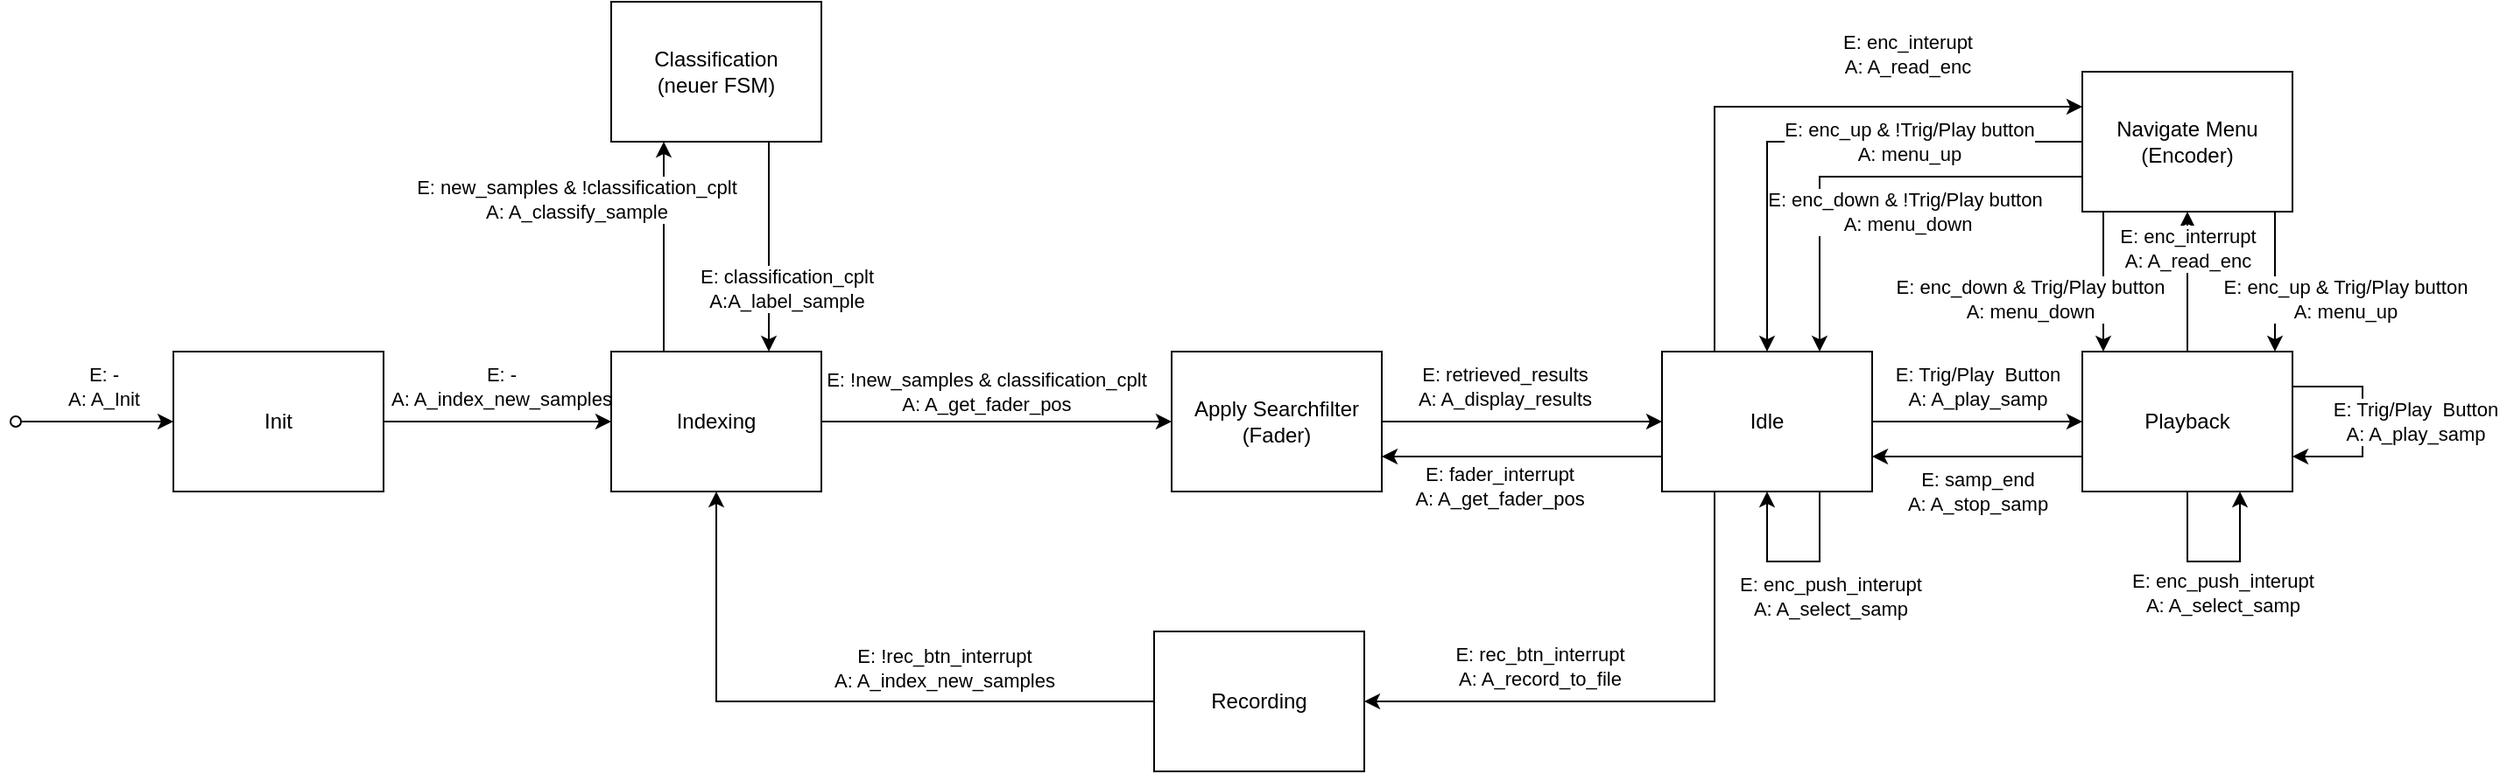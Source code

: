 <mxfile version="24.5.3" type="device">
  <diagram name="Seite-1" id="vu9md_A1feTXMSLbEJ-W">
    <mxGraphModel dx="1674" dy="838" grid="1" gridSize="10" guides="1" tooltips="1" connect="1" arrows="1" fold="1" page="1" pageScale="1" pageWidth="827" pageHeight="1169" math="0" shadow="0">
      <root>
        <mxCell id="0" />
        <mxCell id="1" parent="0" />
        <mxCell id="Pvn37KSaHFRc7BkgOkxv-28" style="edgeStyle=orthogonalEdgeStyle;rounded=0;orthogonalLoop=1;jettySize=auto;html=1;entryX=0;entryY=0.5;entryDx=0;entryDy=0;" parent="1" source="Pvn37KSaHFRc7BkgOkxv-1" target="Pvn37KSaHFRc7BkgOkxv-3" edge="1">
          <mxGeometry relative="1" as="geometry" />
        </mxCell>
        <mxCell id="Pvn37KSaHFRc7BkgOkxv-42" value="E: -&lt;br&gt;A: A_index_new_samples" style="edgeLabel;html=1;align=center;verticalAlign=middle;resizable=0;points=[];" parent="Pvn37KSaHFRc7BkgOkxv-28" vertex="1" connectable="0">
          <mxGeometry x="0.078" y="-1" relative="1" as="geometry">
            <mxPoint x="-3" y="-21" as="offset" />
          </mxGeometry>
        </mxCell>
        <mxCell id="Pvn37KSaHFRc7BkgOkxv-1" value="Init" style="rounded=0;whiteSpace=wrap;html=1;" parent="1" vertex="1">
          <mxGeometry x="630" y="440" width="120" height="80" as="geometry" />
        </mxCell>
        <mxCell id="Pvn37KSaHFRc7BkgOkxv-11" style="edgeStyle=orthogonalEdgeStyle;rounded=0;orthogonalLoop=1;jettySize=auto;html=1;exitX=0.25;exitY=1;exitDx=0;exitDy=0;entryX=1;entryY=0.5;entryDx=0;entryDy=0;exitPerimeter=0;" parent="1" source="Pvn37KSaHFRc7BkgOkxv-2" target="Pvn37KSaHFRc7BkgOkxv-4" edge="1">
          <mxGeometry relative="1" as="geometry">
            <Array as="points">
              <mxPoint x="1510" y="640" />
            </Array>
          </mxGeometry>
        </mxCell>
        <mxCell id="Pvn37KSaHFRc7BkgOkxv-51" value="E: rec_btn_interrupt&lt;br&gt;A: A_record_to_file" style="edgeLabel;html=1;align=center;verticalAlign=middle;resizable=0;points=[];" parent="Pvn37KSaHFRc7BkgOkxv-11" vertex="1" connectable="0">
          <mxGeometry x="0.247" y="-2" relative="1" as="geometry">
            <mxPoint x="-21" y="-18" as="offset" />
          </mxGeometry>
        </mxCell>
        <mxCell id="Pvn37KSaHFRc7BkgOkxv-14" style="edgeStyle=orthogonalEdgeStyle;rounded=0;orthogonalLoop=1;jettySize=auto;html=1;entryX=0;entryY=0.5;entryDx=0;entryDy=0;" parent="1" source="Pvn37KSaHFRc7BkgOkxv-2" target="Pvn37KSaHFRc7BkgOkxv-7" edge="1">
          <mxGeometry relative="1" as="geometry" />
        </mxCell>
        <mxCell id="Pvn37KSaHFRc7BkgOkxv-32" value="E: Trig/Play&amp;nbsp; Button&lt;br&gt;A: A_play_samp" style="edgeLabel;html=1;align=center;verticalAlign=middle;resizable=0;points=[];" parent="Pvn37KSaHFRc7BkgOkxv-14" vertex="1" connectable="0">
          <mxGeometry x="-0.073" y="-1" relative="1" as="geometry">
            <mxPoint x="4" y="-21" as="offset" />
          </mxGeometry>
        </mxCell>
        <mxCell id="Pvn37KSaHFRc7BkgOkxv-19" style="edgeStyle=orthogonalEdgeStyle;rounded=0;orthogonalLoop=1;jettySize=auto;html=1;exitX=0.25;exitY=0;exitDx=0;exitDy=0;entryX=0;entryY=0.25;entryDx=0;entryDy=0;" parent="1" source="Pvn37KSaHFRc7BkgOkxv-2" target="Pvn37KSaHFRc7BkgOkxv-13" edge="1">
          <mxGeometry relative="1" as="geometry">
            <Array as="points">
              <mxPoint x="1510" y="300" />
            </Array>
          </mxGeometry>
        </mxCell>
        <mxCell id="Pvn37KSaHFRc7BkgOkxv-36" value="E: enc_interupt&lt;br&gt;A: A_read_enc" style="edgeLabel;html=1;align=center;verticalAlign=middle;resizable=0;points=[];" parent="Pvn37KSaHFRc7BkgOkxv-19" vertex="1" connectable="0">
          <mxGeometry x="0.483" y="2" relative="1" as="geometry">
            <mxPoint x="-10" y="-28" as="offset" />
          </mxGeometry>
        </mxCell>
        <mxCell id="Pvn37KSaHFRc7BkgOkxv-31" style="edgeStyle=orthogonalEdgeStyle;rounded=0;orthogonalLoop=1;jettySize=auto;html=1;exitX=0;exitY=0.75;exitDx=0;exitDy=0;entryX=1;entryY=0.75;entryDx=0;entryDy=0;" parent="1" source="Pvn37KSaHFRc7BkgOkxv-2" target="Pvn37KSaHFRc7BkgOkxv-25" edge="1">
          <mxGeometry relative="1" as="geometry">
            <Array as="points">
              <mxPoint x="1400" y="500" />
              <mxPoint x="1400" y="500" />
            </Array>
          </mxGeometry>
        </mxCell>
        <mxCell id="Pvn37KSaHFRc7BkgOkxv-50" value="E: fader_interrupt&lt;br&gt;A: A_get_fader_pos" style="edgeLabel;html=1;align=center;verticalAlign=middle;resizable=0;points=[];" parent="Pvn37KSaHFRc7BkgOkxv-31" vertex="1" connectable="0">
          <mxGeometry x="0.402" y="-3" relative="1" as="geometry">
            <mxPoint x="19" y="20" as="offset" />
          </mxGeometry>
        </mxCell>
        <mxCell id="Pvn37KSaHFRc7BkgOkxv-60" style="edgeStyle=orthogonalEdgeStyle;rounded=0;orthogonalLoop=1;jettySize=auto;html=1;exitX=0.75;exitY=1;exitDx=0;exitDy=0;entryX=0.5;entryY=1;entryDx=0;entryDy=0;exitPerimeter=0;entryPerimeter=0;" parent="1" source="Pvn37KSaHFRc7BkgOkxv-2" target="Pvn37KSaHFRc7BkgOkxv-2" edge="1">
          <mxGeometry relative="1" as="geometry">
            <Array as="points">
              <mxPoint x="1570" y="560" />
              <mxPoint x="1540" y="560" />
            </Array>
          </mxGeometry>
        </mxCell>
        <mxCell id="Pvn37KSaHFRc7BkgOkxv-76" value="E: enc_push_interupt&lt;br&gt;A: A_select_samp" style="edgeLabel;html=1;align=center;verticalAlign=middle;resizable=0;points=[];" parent="Pvn37KSaHFRc7BkgOkxv-60" vertex="1" connectable="0">
          <mxGeometry x="-0.429" y="-2" relative="1" as="geometry">
            <mxPoint x="8" y="28" as="offset" />
          </mxGeometry>
        </mxCell>
        <mxCell id="Pvn37KSaHFRc7BkgOkxv-2" value="Idle" style="rounded=0;whiteSpace=wrap;html=1;points=[[0,0,0,0,0],[0,0.25,0,0,0],[0,0.5,0,0,0],[0,0.75,0,0,0],[0,1,0,0,0],[0.13,0,0,0,0],[0.25,1,0,0,0],[0.5,0,0,0,0],[0.5,1,0,0,0],[0.75,0,0,0,0],[0.75,1,0,0,0],[1,0,0,0,0],[1,0.25,0,0,0],[1,0.5,0,0,0],[1,0.75,0,0,0],[1,1,0,0,0]];" parent="1" vertex="1">
          <mxGeometry x="1480" y="440" width="120" height="80" as="geometry" />
        </mxCell>
        <mxCell id="Pvn37KSaHFRc7BkgOkxv-6" style="edgeStyle=orthogonalEdgeStyle;rounded=0;orthogonalLoop=1;jettySize=auto;html=1;entryX=0;entryY=0.5;entryDx=0;entryDy=0;" parent="1" source="Pvn37KSaHFRc7BkgOkxv-25" target="Pvn37KSaHFRc7BkgOkxv-2" edge="1">
          <mxGeometry relative="1" as="geometry" />
        </mxCell>
        <mxCell id="Pvn37KSaHFRc7BkgOkxv-48" value="E: retrieved_results&lt;br&gt;A: A_display_results" style="edgeLabel;html=1;align=center;verticalAlign=middle;resizable=0;points=[];" parent="Pvn37KSaHFRc7BkgOkxv-6" vertex="1" connectable="0">
          <mxGeometry x="-0.177" y="-2" relative="1" as="geometry">
            <mxPoint x="4" y="-22" as="offset" />
          </mxGeometry>
        </mxCell>
        <mxCell id="Pvn37KSaHFRc7BkgOkxv-9" style="edgeStyle=orthogonalEdgeStyle;rounded=0;orthogonalLoop=1;jettySize=auto;html=1;entryX=0.25;entryY=1;entryDx=0;entryDy=0;exitX=0.25;exitY=0;exitDx=0;exitDy=0;" parent="1" source="Pvn37KSaHFRc7BkgOkxv-3" target="Pvn37KSaHFRc7BkgOkxv-8" edge="1">
          <mxGeometry relative="1" as="geometry">
            <Array as="points">
              <mxPoint x="910" y="380" />
              <mxPoint x="910" y="380" />
            </Array>
          </mxGeometry>
        </mxCell>
        <mxCell id="Pvn37KSaHFRc7BkgOkxv-43" value="E: new_samples &amp;amp; !classification_cplt&lt;br&gt;A: A_classify_sample" style="edgeLabel;html=1;align=center;verticalAlign=middle;resizable=0;points=[];" parent="Pvn37KSaHFRc7BkgOkxv-9" vertex="1" connectable="0">
          <mxGeometry x="0.124" y="2" relative="1" as="geometry">
            <mxPoint x="-48" y="-20" as="offset" />
          </mxGeometry>
        </mxCell>
        <mxCell id="Pvn37KSaHFRc7BkgOkxv-3" value="Indexing" style="rounded=0;whiteSpace=wrap;html=1;" parent="1" vertex="1">
          <mxGeometry x="880" y="440" width="120" height="80" as="geometry" />
        </mxCell>
        <mxCell id="Pvn37KSaHFRc7BkgOkxv-12" style="edgeStyle=orthogonalEdgeStyle;rounded=0;orthogonalLoop=1;jettySize=auto;html=1;entryX=0.5;entryY=1;entryDx=0;entryDy=0;" parent="1" source="Pvn37KSaHFRc7BkgOkxv-4" target="Pvn37KSaHFRc7BkgOkxv-3" edge="1">
          <mxGeometry relative="1" as="geometry">
            <Array as="points">
              <mxPoint x="940" y="640" />
            </Array>
          </mxGeometry>
        </mxCell>
        <mxCell id="Pvn37KSaHFRc7BkgOkxv-4" value="Recording" style="rounded=0;whiteSpace=wrap;html=1;" parent="1" vertex="1">
          <mxGeometry x="1190" y="600" width="120" height="80" as="geometry" />
        </mxCell>
        <mxCell id="Pvn37KSaHFRc7BkgOkxv-21" style="edgeStyle=orthogonalEdgeStyle;rounded=0;orthogonalLoop=1;jettySize=auto;html=1;entryX=0.5;entryY=1;entryDx=0;entryDy=0;" parent="1" source="Pvn37KSaHFRc7BkgOkxv-7" target="Pvn37KSaHFRc7BkgOkxv-13" edge="1">
          <mxGeometry relative="1" as="geometry" />
        </mxCell>
        <mxCell id="Pvn37KSaHFRc7BkgOkxv-37" value="E: enc_interrupt&lt;br&gt;A: A_read_enc" style="edgeLabel;html=1;align=center;verticalAlign=middle;resizable=0;points=[];" parent="Pvn37KSaHFRc7BkgOkxv-21" vertex="1" connectable="0">
          <mxGeometry x="0.108" relative="1" as="geometry">
            <mxPoint y="-15" as="offset" />
          </mxGeometry>
        </mxCell>
        <mxCell id="Pvn37KSaHFRc7BkgOkxv-24" style="edgeStyle=orthogonalEdgeStyle;rounded=0;orthogonalLoop=1;jettySize=auto;html=1;exitX=0;exitY=0.75;exitDx=0;exitDy=0;entryX=1;entryY=0.75;entryDx=0;entryDy=0;" parent="1" source="Pvn37KSaHFRc7BkgOkxv-7" target="Pvn37KSaHFRc7BkgOkxv-2" edge="1">
          <mxGeometry relative="1" as="geometry" />
        </mxCell>
        <mxCell id="Pvn37KSaHFRc7BkgOkxv-33" value="E: samp_end&lt;br&gt;A: A_stop_samp" style="edgeLabel;html=1;align=center;verticalAlign=middle;resizable=0;points=[];" parent="Pvn37KSaHFRc7BkgOkxv-24" vertex="1" connectable="0">
          <mxGeometry x="-0.03" y="-2" relative="1" as="geometry">
            <mxPoint x="-2" y="22" as="offset" />
          </mxGeometry>
        </mxCell>
        <mxCell id="Pvn37KSaHFRc7BkgOkxv-62" style="edgeStyle=orthogonalEdgeStyle;rounded=0;orthogonalLoop=1;jettySize=auto;html=1;entryX=0.75;entryY=1;entryDx=0;entryDy=0;entryPerimeter=0;" parent="1" source="Pvn37KSaHFRc7BkgOkxv-7" target="Pvn37KSaHFRc7BkgOkxv-7" edge="1">
          <mxGeometry relative="1" as="geometry">
            <Array as="points">
              <mxPoint x="1780" y="560" />
              <mxPoint x="1810" y="560" />
            </Array>
          </mxGeometry>
        </mxCell>
        <mxCell id="Pvn37KSaHFRc7BkgOkxv-75" value="E: enc_push_interupt&lt;br&gt;A: A_select_samp" style="edgeLabel;html=1;align=center;verticalAlign=middle;resizable=0;points=[];" parent="Pvn37KSaHFRc7BkgOkxv-62" vertex="1" connectable="0">
          <mxGeometry x="-0.353" relative="1" as="geometry">
            <mxPoint x="20" y="22" as="offset" />
          </mxGeometry>
        </mxCell>
        <mxCell id="Pvn37KSaHFRc7BkgOkxv-7" value="Playback" style="rounded=0;whiteSpace=wrap;html=1;points=[[0,0,0,0,0],[0,0.25,0,0,0],[0,0.5,0,0,0],[0,0.75,0,0,0],[0,1,0,0,0],[0.1,0,0,0,0],[0.25,1,0,0,0],[0.5,0,0,0,0],[0.5,1,0,0,0],[0.75,1,0,0,0],[0.9,0,0,0,0],[1,0,0,0,0],[1,0.25,0,0,0],[1,0.5,0,0,0],[1,0.75,0,0,0],[1,1,0,0,0]];" parent="1" vertex="1">
          <mxGeometry x="1720" y="440" width="120" height="80" as="geometry" />
        </mxCell>
        <mxCell id="Pvn37KSaHFRc7BkgOkxv-44" style="edgeStyle=orthogonalEdgeStyle;rounded=0;orthogonalLoop=1;jettySize=auto;html=1;exitX=0.75;exitY=1;exitDx=0;exitDy=0;entryX=0.75;entryY=0;entryDx=0;entryDy=0;" parent="1" source="Pvn37KSaHFRc7BkgOkxv-8" target="Pvn37KSaHFRc7BkgOkxv-3" edge="1">
          <mxGeometry relative="1" as="geometry">
            <mxPoint x="990" y="440" as="targetPoint" />
            <Array as="points" />
          </mxGeometry>
        </mxCell>
        <mxCell id="Pvn37KSaHFRc7BkgOkxv-45" value="E: classification_cplt&lt;br&gt;A:A_label_sample" style="edgeLabel;html=1;align=center;verticalAlign=middle;resizable=0;points=[];" parent="Pvn37KSaHFRc7BkgOkxv-44" vertex="1" connectable="0">
          <mxGeometry x="-0.197" y="-1" relative="1" as="geometry">
            <mxPoint x="11" y="36" as="offset" />
          </mxGeometry>
        </mxCell>
        <mxCell id="Pvn37KSaHFRc7BkgOkxv-8" value="Classification&lt;br&gt;(neuer FSM)" style="rounded=0;whiteSpace=wrap;html=1;" parent="1" vertex="1">
          <mxGeometry x="880" y="240" width="120" height="80" as="geometry" />
        </mxCell>
        <mxCell id="Pvn37KSaHFRc7BkgOkxv-22" style="edgeStyle=orthogonalEdgeStyle;rounded=0;orthogonalLoop=1;jettySize=auto;html=1;exitX=0.75;exitY=1;exitDx=0;exitDy=0;" parent="1" source="Pvn37KSaHFRc7BkgOkxv-13" edge="1">
          <mxGeometry relative="1" as="geometry">
            <mxPoint x="1830" y="440" as="targetPoint" />
            <Array as="points">
              <mxPoint x="1830" y="360" />
            </Array>
          </mxGeometry>
        </mxCell>
        <mxCell id="Pvn37KSaHFRc7BkgOkxv-80" value="E: enc_up &amp;amp; Trig/Play button&lt;br&gt;A: menu_up" style="edgeLabel;html=1;align=center;verticalAlign=middle;resizable=0;points=[];" parent="Pvn37KSaHFRc7BkgOkxv-22" vertex="1" connectable="0">
          <mxGeometry x="0.181" y="1" relative="1" as="geometry">
            <mxPoint x="39" y="11" as="offset" />
          </mxGeometry>
        </mxCell>
        <mxCell id="Pvn37KSaHFRc7BkgOkxv-23" style="edgeStyle=orthogonalEdgeStyle;rounded=0;orthogonalLoop=1;jettySize=auto;html=1;entryX=0.5;entryY=0;entryDx=0;entryDy=0;exitX=0;exitY=0.5;exitDx=0;exitDy=0;entryPerimeter=0;" parent="1" target="Pvn37KSaHFRc7BkgOkxv-2" edge="1">
          <mxGeometry relative="1" as="geometry">
            <mxPoint x="1720" y="310" as="sourcePoint" />
            <mxPoint x="1540" y="430" as="targetPoint" />
            <Array as="points">
              <mxPoint x="1720" y="320" />
              <mxPoint x="1540" y="320" />
            </Array>
          </mxGeometry>
        </mxCell>
        <mxCell id="Pvn37KSaHFRc7BkgOkxv-55" value="E: enc_up &amp;amp; !Trig/Play button&lt;br&gt;A: menu_up" style="edgeLabel;html=1;align=center;verticalAlign=middle;resizable=0;points=[];" parent="Pvn37KSaHFRc7BkgOkxv-23" vertex="1" connectable="0">
          <mxGeometry x="-0.258" y="-1" relative="1" as="geometry">
            <mxPoint x="6" y="1" as="offset" />
          </mxGeometry>
        </mxCell>
        <mxCell id="Pvn37KSaHFRc7BkgOkxv-13" value="Navigate Menu&lt;br&gt;(Encoder)" style="rounded=0;whiteSpace=wrap;html=1;" parent="1" vertex="1">
          <mxGeometry x="1720" y="280" width="120" height="80" as="geometry" />
        </mxCell>
        <mxCell id="Pvn37KSaHFRc7BkgOkxv-29" value="" style="edgeStyle=orthogonalEdgeStyle;rounded=0;orthogonalLoop=1;jettySize=auto;html=1;entryX=0;entryY=0.5;entryDx=0;entryDy=0;" parent="1" source="Pvn37KSaHFRc7BkgOkxv-3" target="Pvn37KSaHFRc7BkgOkxv-25" edge="1">
          <mxGeometry relative="1" as="geometry">
            <mxPoint x="1280" y="480" as="sourcePoint" />
            <mxPoint x="1480" y="480" as="targetPoint" />
          </mxGeometry>
        </mxCell>
        <mxCell id="Pvn37KSaHFRc7BkgOkxv-47" value="E: !new_samples &amp;amp; classification_cplt&lt;br&gt;A: A_get_fader_pos" style="edgeLabel;html=1;align=center;verticalAlign=middle;resizable=0;points=[];" parent="Pvn37KSaHFRc7BkgOkxv-29" vertex="1" connectable="0">
          <mxGeometry x="-0.14" relative="1" as="geometry">
            <mxPoint x="8" y="-17" as="offset" />
          </mxGeometry>
        </mxCell>
        <mxCell id="Pvn37KSaHFRc7BkgOkxv-25" value="Apply Searchfilter&lt;br&gt;(Fader)" style="rounded=0;whiteSpace=wrap;html=1;" parent="1" vertex="1">
          <mxGeometry x="1200" y="440" width="120" height="80" as="geometry" />
        </mxCell>
        <mxCell id="Pvn37KSaHFRc7BkgOkxv-34" style="edgeStyle=orthogonalEdgeStyle;rounded=0;orthogonalLoop=1;jettySize=auto;html=1;entryX=1;entryY=0.75;entryDx=0;entryDy=0;exitX=1;exitY=0.25;exitDx=0;exitDy=0;" parent="1" source="Pvn37KSaHFRc7BkgOkxv-7" target="Pvn37KSaHFRc7BkgOkxv-7" edge="1">
          <mxGeometry relative="1" as="geometry">
            <Array as="points">
              <mxPoint x="1880" y="460" />
              <mxPoint x="1880" y="500" />
            </Array>
          </mxGeometry>
        </mxCell>
        <mxCell id="Pvn37KSaHFRc7BkgOkxv-78" value="E: Trig/Play&amp;nbsp; Button&lt;br&gt;A: A_play_samp" style="edgeLabel;html=1;align=center;verticalAlign=middle;resizable=0;points=[];" parent="Pvn37KSaHFRc7BkgOkxv-34" vertex="1" connectable="0">
          <mxGeometry x="-0.039" relative="1" as="geometry">
            <mxPoint x="30" y="2" as="offset" />
          </mxGeometry>
        </mxCell>
        <mxCell id="Pvn37KSaHFRc7BkgOkxv-40" value="" style="endArrow=classic;html=1;rounded=0;startArrow=oval;startFill=0;" parent="1" edge="1">
          <mxGeometry width="50" height="50" relative="1" as="geometry">
            <mxPoint x="540" y="480" as="sourcePoint" />
            <mxPoint x="630" y="480" as="targetPoint" />
          </mxGeometry>
        </mxCell>
        <mxCell id="Pvn37KSaHFRc7BkgOkxv-41" value="E: -&lt;br&gt;A: A_Init" style="edgeLabel;html=1;align=center;verticalAlign=middle;resizable=0;points=[];" parent="Pvn37KSaHFRc7BkgOkxv-40" vertex="1" connectable="0">
          <mxGeometry x="0.349" relative="1" as="geometry">
            <mxPoint x="-11" y="-20" as="offset" />
          </mxGeometry>
        </mxCell>
        <mxCell id="Pvn37KSaHFRc7BkgOkxv-52" value="E: !rec_btn_interrupt&lt;br&gt;A: A_index_new_samples" style="edgeLabel;html=1;align=center;verticalAlign=middle;resizable=0;points=[];" parent="1" vertex="1" connectable="0">
          <mxGeometry x="1070.004" y="621.0" as="geometry" />
        </mxCell>
        <mxCell id="Pvn37KSaHFRc7BkgOkxv-56" style="edgeStyle=orthogonalEdgeStyle;rounded=0;orthogonalLoop=1;jettySize=auto;html=1;exitX=0;exitY=0.75;exitDx=0;exitDy=0;entryX=0.75;entryY=0;entryDx=0;entryDy=0;entryPerimeter=0;" parent="1" source="Pvn37KSaHFRc7BkgOkxv-13" target="Pvn37KSaHFRc7BkgOkxv-2" edge="1">
          <mxGeometry relative="1" as="geometry">
            <Array as="points">
              <mxPoint x="1570" y="340" />
            </Array>
          </mxGeometry>
        </mxCell>
        <mxCell id="Pvn37KSaHFRc7BkgOkxv-57" value="E: enc_down &amp;amp; !Trig/Play button&amp;nbsp;&lt;br&gt;A: menu_down" style="edgeLabel;html=1;align=center;verticalAlign=middle;resizable=0;points=[];" parent="Pvn37KSaHFRc7BkgOkxv-56" vertex="1" connectable="0">
          <mxGeometry x="-0.086" relative="1" as="geometry">
            <mxPoint x="14" y="20" as="offset" />
          </mxGeometry>
        </mxCell>
        <mxCell id="Pvn37KSaHFRc7BkgOkxv-64" style="edgeStyle=orthogonalEdgeStyle;rounded=0;orthogonalLoop=1;jettySize=auto;html=1;exitX=0.25;exitY=1;exitDx=0;exitDy=0;entryX=0.1;entryY=0;entryDx=0;entryDy=0;entryPerimeter=0;" parent="1" source="Pvn37KSaHFRc7BkgOkxv-13" target="Pvn37KSaHFRc7BkgOkxv-7" edge="1">
          <mxGeometry relative="1" as="geometry">
            <mxPoint x="1880" y="410" as="sourcePoint" />
            <mxPoint x="1750" y="440" as="targetPoint" />
            <Array as="points">
              <mxPoint x="1732" y="360" />
            </Array>
          </mxGeometry>
        </mxCell>
        <mxCell id="Pvn37KSaHFRc7BkgOkxv-65" value="E: enc_down &amp;amp; Trig/Play button&lt;br&gt;A: menu_down" style="edgeLabel;html=1;align=center;verticalAlign=middle;resizable=0;points=[];" parent="Pvn37KSaHFRc7BkgOkxv-64" vertex="1" connectable="0">
          <mxGeometry x="-0.086" relative="1" as="geometry">
            <mxPoint x="-42" y="23" as="offset" />
          </mxGeometry>
        </mxCell>
      </root>
    </mxGraphModel>
  </diagram>
</mxfile>

